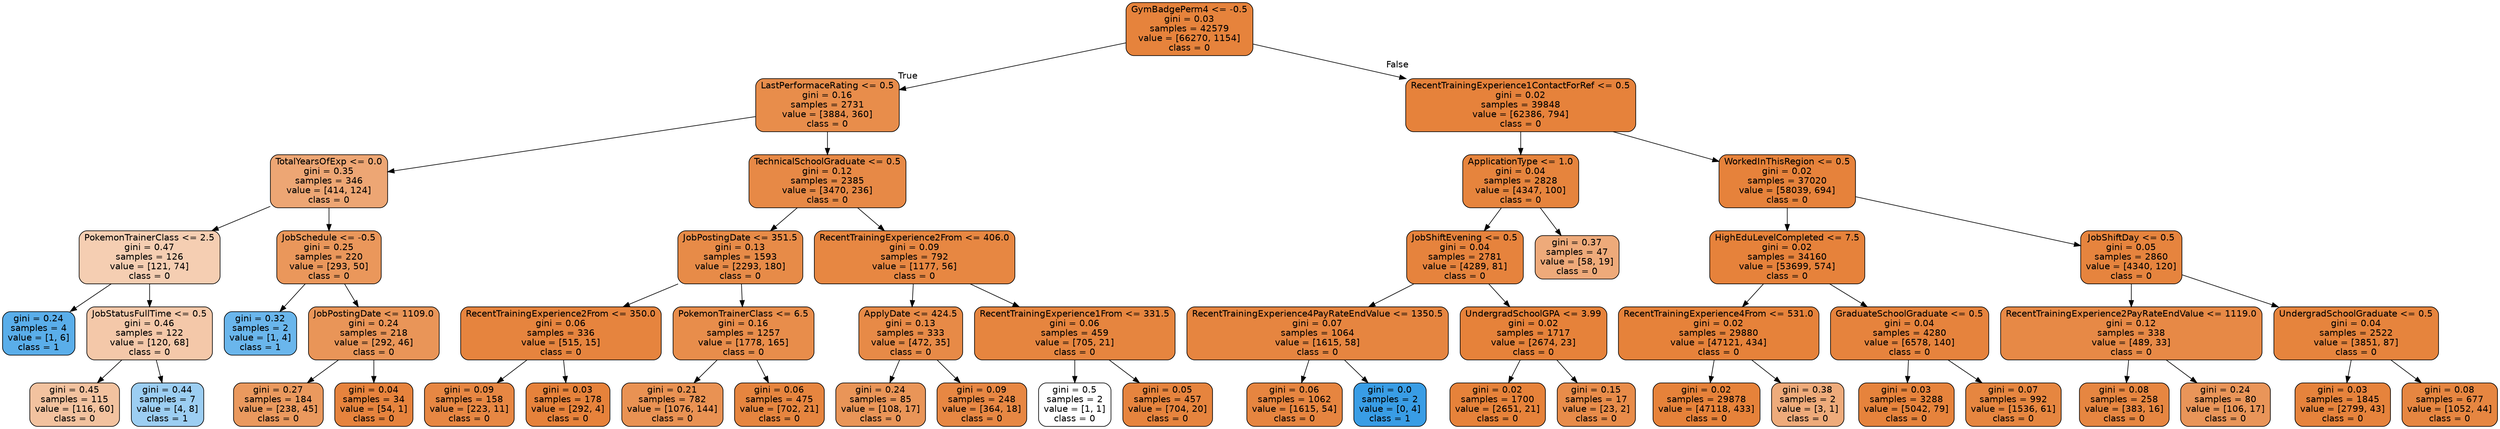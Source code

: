 digraph Tree {
node [shape=box, style="filled, rounded", color="black", fontname=helvetica] ;
edge [fontname=helvetica] ;
0 [label="GymBadgePerm4 <= -0.5\ngini = 0.03\nsamples = 42579\nvalue = [66270, 1154]\nclass = 0", fillcolor="#e58139fb"] ;
1 [label="LastPerformaceRating <= 0.5\ngini = 0.16\nsamples = 2731\nvalue = [3884, 360]\nclass = 0", fillcolor="#e58139e7"] ;
0 -> 1 [labeldistance=2.5, labelangle=45, headlabel="True"] ;
2 [label="TotalYearsOfExp <= 0.0\ngini = 0.35\nsamples = 346\nvalue = [414, 124]\nclass = 0", fillcolor="#e58139b3"] ;
1 -> 2 ;
3 [label="PokemonTrainerClass <= 2.5\ngini = 0.47\nsamples = 126\nvalue = [121, 74]\nclass = 0", fillcolor="#e5813963"] ;
2 -> 3 ;
4 [label="gini = 0.24\nsamples = 4\nvalue = [1, 6]\nclass = 1", fillcolor="#399de5d4"] ;
3 -> 4 ;
5 [label="JobStatusFullTime <= 0.5\ngini = 0.46\nsamples = 122\nvalue = [120, 68]\nclass = 0", fillcolor="#e581396e"] ;
3 -> 5 ;
6 [label="gini = 0.45\nsamples = 115\nvalue = [116, 60]\nclass = 0", fillcolor="#e581397b"] ;
5 -> 6 ;
7 [label="gini = 0.44\nsamples = 7\nvalue = [4, 8]\nclass = 1", fillcolor="#399de57f"] ;
5 -> 7 ;
8 [label="JobSchedule <= -0.5\ngini = 0.25\nsamples = 220\nvalue = [293, 50]\nclass = 0", fillcolor="#e58139d3"] ;
2 -> 8 ;
9 [label="gini = 0.32\nsamples = 2\nvalue = [1, 4]\nclass = 1", fillcolor="#399de5bf"] ;
8 -> 9 ;
10 [label="JobPostingDate <= 1109.0\ngini = 0.24\nsamples = 218\nvalue = [292, 46]\nclass = 0", fillcolor="#e58139d7"] ;
8 -> 10 ;
11 [label="gini = 0.27\nsamples = 184\nvalue = [238, 45]\nclass = 0", fillcolor="#e58139cf"] ;
10 -> 11 ;
12 [label="gini = 0.04\nsamples = 34\nvalue = [54, 1]\nclass = 0", fillcolor="#e58139fa"] ;
10 -> 12 ;
13 [label="TechnicalSchoolGraduate <= 0.5\ngini = 0.12\nsamples = 2385\nvalue = [3470, 236]\nclass = 0", fillcolor="#e58139ee"] ;
1 -> 13 ;
14 [label="JobPostingDate <= 351.5\ngini = 0.13\nsamples = 1593\nvalue = [2293, 180]\nclass = 0", fillcolor="#e58139eb"] ;
13 -> 14 ;
15 [label="RecentTrainingExperience2From <= 350.0\ngini = 0.06\nsamples = 336\nvalue = [515, 15]\nclass = 0", fillcolor="#e58139f8"] ;
14 -> 15 ;
16 [label="gini = 0.09\nsamples = 158\nvalue = [223, 11]\nclass = 0", fillcolor="#e58139f2"] ;
15 -> 16 ;
17 [label="gini = 0.03\nsamples = 178\nvalue = [292, 4]\nclass = 0", fillcolor="#e58139fc"] ;
15 -> 17 ;
18 [label="PokemonTrainerClass <= 6.5\ngini = 0.16\nsamples = 1257\nvalue = [1778, 165]\nclass = 0", fillcolor="#e58139e7"] ;
14 -> 18 ;
19 [label="gini = 0.21\nsamples = 782\nvalue = [1076, 144]\nclass = 0", fillcolor="#e58139dd"] ;
18 -> 19 ;
20 [label="gini = 0.06\nsamples = 475\nvalue = [702, 21]\nclass = 0", fillcolor="#e58139f7"] ;
18 -> 20 ;
21 [label="RecentTrainingExperience2From <= 406.0\ngini = 0.09\nsamples = 792\nvalue = [1177, 56]\nclass = 0", fillcolor="#e58139f3"] ;
13 -> 21 ;
22 [label="ApplyDate <= 424.5\ngini = 0.13\nsamples = 333\nvalue = [472, 35]\nclass = 0", fillcolor="#e58139ec"] ;
21 -> 22 ;
23 [label="gini = 0.24\nsamples = 85\nvalue = [108, 17]\nclass = 0", fillcolor="#e58139d7"] ;
22 -> 23 ;
24 [label="gini = 0.09\nsamples = 248\nvalue = [364, 18]\nclass = 0", fillcolor="#e58139f2"] ;
22 -> 24 ;
25 [label="RecentTrainingExperience1From <= 331.5\ngini = 0.06\nsamples = 459\nvalue = [705, 21]\nclass = 0", fillcolor="#e58139f7"] ;
21 -> 25 ;
26 [label="gini = 0.5\nsamples = 2\nvalue = [1, 1]\nclass = 0", fillcolor="#e5813900"] ;
25 -> 26 ;
27 [label="gini = 0.05\nsamples = 457\nvalue = [704, 20]\nclass = 0", fillcolor="#e58139f8"] ;
25 -> 27 ;
28 [label="RecentTrainingExperience1ContactForRef <= 0.5\ngini = 0.02\nsamples = 39848\nvalue = [62386, 794]\nclass = 0", fillcolor="#e58139fc"] ;
0 -> 28 [labeldistance=2.5, labelangle=-45, headlabel="False"] ;
29 [label="ApplicationType <= 1.0\ngini = 0.04\nsamples = 2828\nvalue = [4347, 100]\nclass = 0", fillcolor="#e58139f9"] ;
28 -> 29 ;
30 [label="JobShiftEvening <= 0.5\ngini = 0.04\nsamples = 2781\nvalue = [4289, 81]\nclass = 0", fillcolor="#e58139fa"] ;
29 -> 30 ;
31 [label="RecentTrainingExperience4PayRateEndValue <= 1350.5\ngini = 0.07\nsamples = 1064\nvalue = [1615, 58]\nclass = 0", fillcolor="#e58139f6"] ;
30 -> 31 ;
32 [label="gini = 0.06\nsamples = 1062\nvalue = [1615, 54]\nclass = 0", fillcolor="#e58139f6"] ;
31 -> 32 ;
33 [label="gini = 0.0\nsamples = 2\nvalue = [0, 4]\nclass = 1", fillcolor="#399de5ff"] ;
31 -> 33 ;
34 [label="UndergradSchoolGPA <= 3.99\ngini = 0.02\nsamples = 1717\nvalue = [2674, 23]\nclass = 0", fillcolor="#e58139fd"] ;
30 -> 34 ;
35 [label="gini = 0.02\nsamples = 1700\nvalue = [2651, 21]\nclass = 0", fillcolor="#e58139fd"] ;
34 -> 35 ;
36 [label="gini = 0.15\nsamples = 17\nvalue = [23, 2]\nclass = 0", fillcolor="#e58139e9"] ;
34 -> 36 ;
37 [label="gini = 0.37\nsamples = 47\nvalue = [58, 19]\nclass = 0", fillcolor="#e58139ab"] ;
29 -> 37 ;
38 [label="WorkedInThisRegion <= 0.5\ngini = 0.02\nsamples = 37020\nvalue = [58039, 694]\nclass = 0", fillcolor="#e58139fc"] ;
28 -> 38 ;
39 [label="HighEduLevelCompleted <= 7.5\ngini = 0.02\nsamples = 34160\nvalue = [53699, 574]\nclass = 0", fillcolor="#e58139fc"] ;
38 -> 39 ;
40 [label="RecentTrainingExperience4From <= 531.0\ngini = 0.02\nsamples = 29880\nvalue = [47121, 434]\nclass = 0", fillcolor="#e58139fd"] ;
39 -> 40 ;
41 [label="gini = 0.02\nsamples = 29878\nvalue = [47118, 433]\nclass = 0", fillcolor="#e58139fd"] ;
40 -> 41 ;
42 [label="gini = 0.38\nsamples = 2\nvalue = [3, 1]\nclass = 0", fillcolor="#e58139aa"] ;
40 -> 42 ;
43 [label="GraduateSchoolGraduate <= 0.5\ngini = 0.04\nsamples = 4280\nvalue = [6578, 140]\nclass = 0", fillcolor="#e58139fa"] ;
39 -> 43 ;
44 [label="gini = 0.03\nsamples = 3288\nvalue = [5042, 79]\nclass = 0", fillcolor="#e58139fb"] ;
43 -> 44 ;
45 [label="gini = 0.07\nsamples = 992\nvalue = [1536, 61]\nclass = 0", fillcolor="#e58139f5"] ;
43 -> 45 ;
46 [label="JobShiftDay <= 0.5\ngini = 0.05\nsamples = 2860\nvalue = [4340, 120]\nclass = 0", fillcolor="#e58139f8"] ;
38 -> 46 ;
47 [label="RecentTrainingExperience2PayRateEndValue <= 1119.0\ngini = 0.12\nsamples = 338\nvalue = [489, 33]\nclass = 0", fillcolor="#e58139ee"] ;
46 -> 47 ;
48 [label="gini = 0.08\nsamples = 258\nvalue = [383, 16]\nclass = 0", fillcolor="#e58139f4"] ;
47 -> 48 ;
49 [label="gini = 0.24\nsamples = 80\nvalue = [106, 17]\nclass = 0", fillcolor="#e58139d6"] ;
47 -> 49 ;
50 [label="UndergradSchoolGraduate <= 0.5\ngini = 0.04\nsamples = 2522\nvalue = [3851, 87]\nclass = 0", fillcolor="#e58139f9"] ;
46 -> 50 ;
51 [label="gini = 0.03\nsamples = 1845\nvalue = [2799, 43]\nclass = 0", fillcolor="#e58139fb"] ;
50 -> 51 ;
52 [label="gini = 0.08\nsamples = 677\nvalue = [1052, 44]\nclass = 0", fillcolor="#e58139f4"] ;
50 -> 52 ;
}